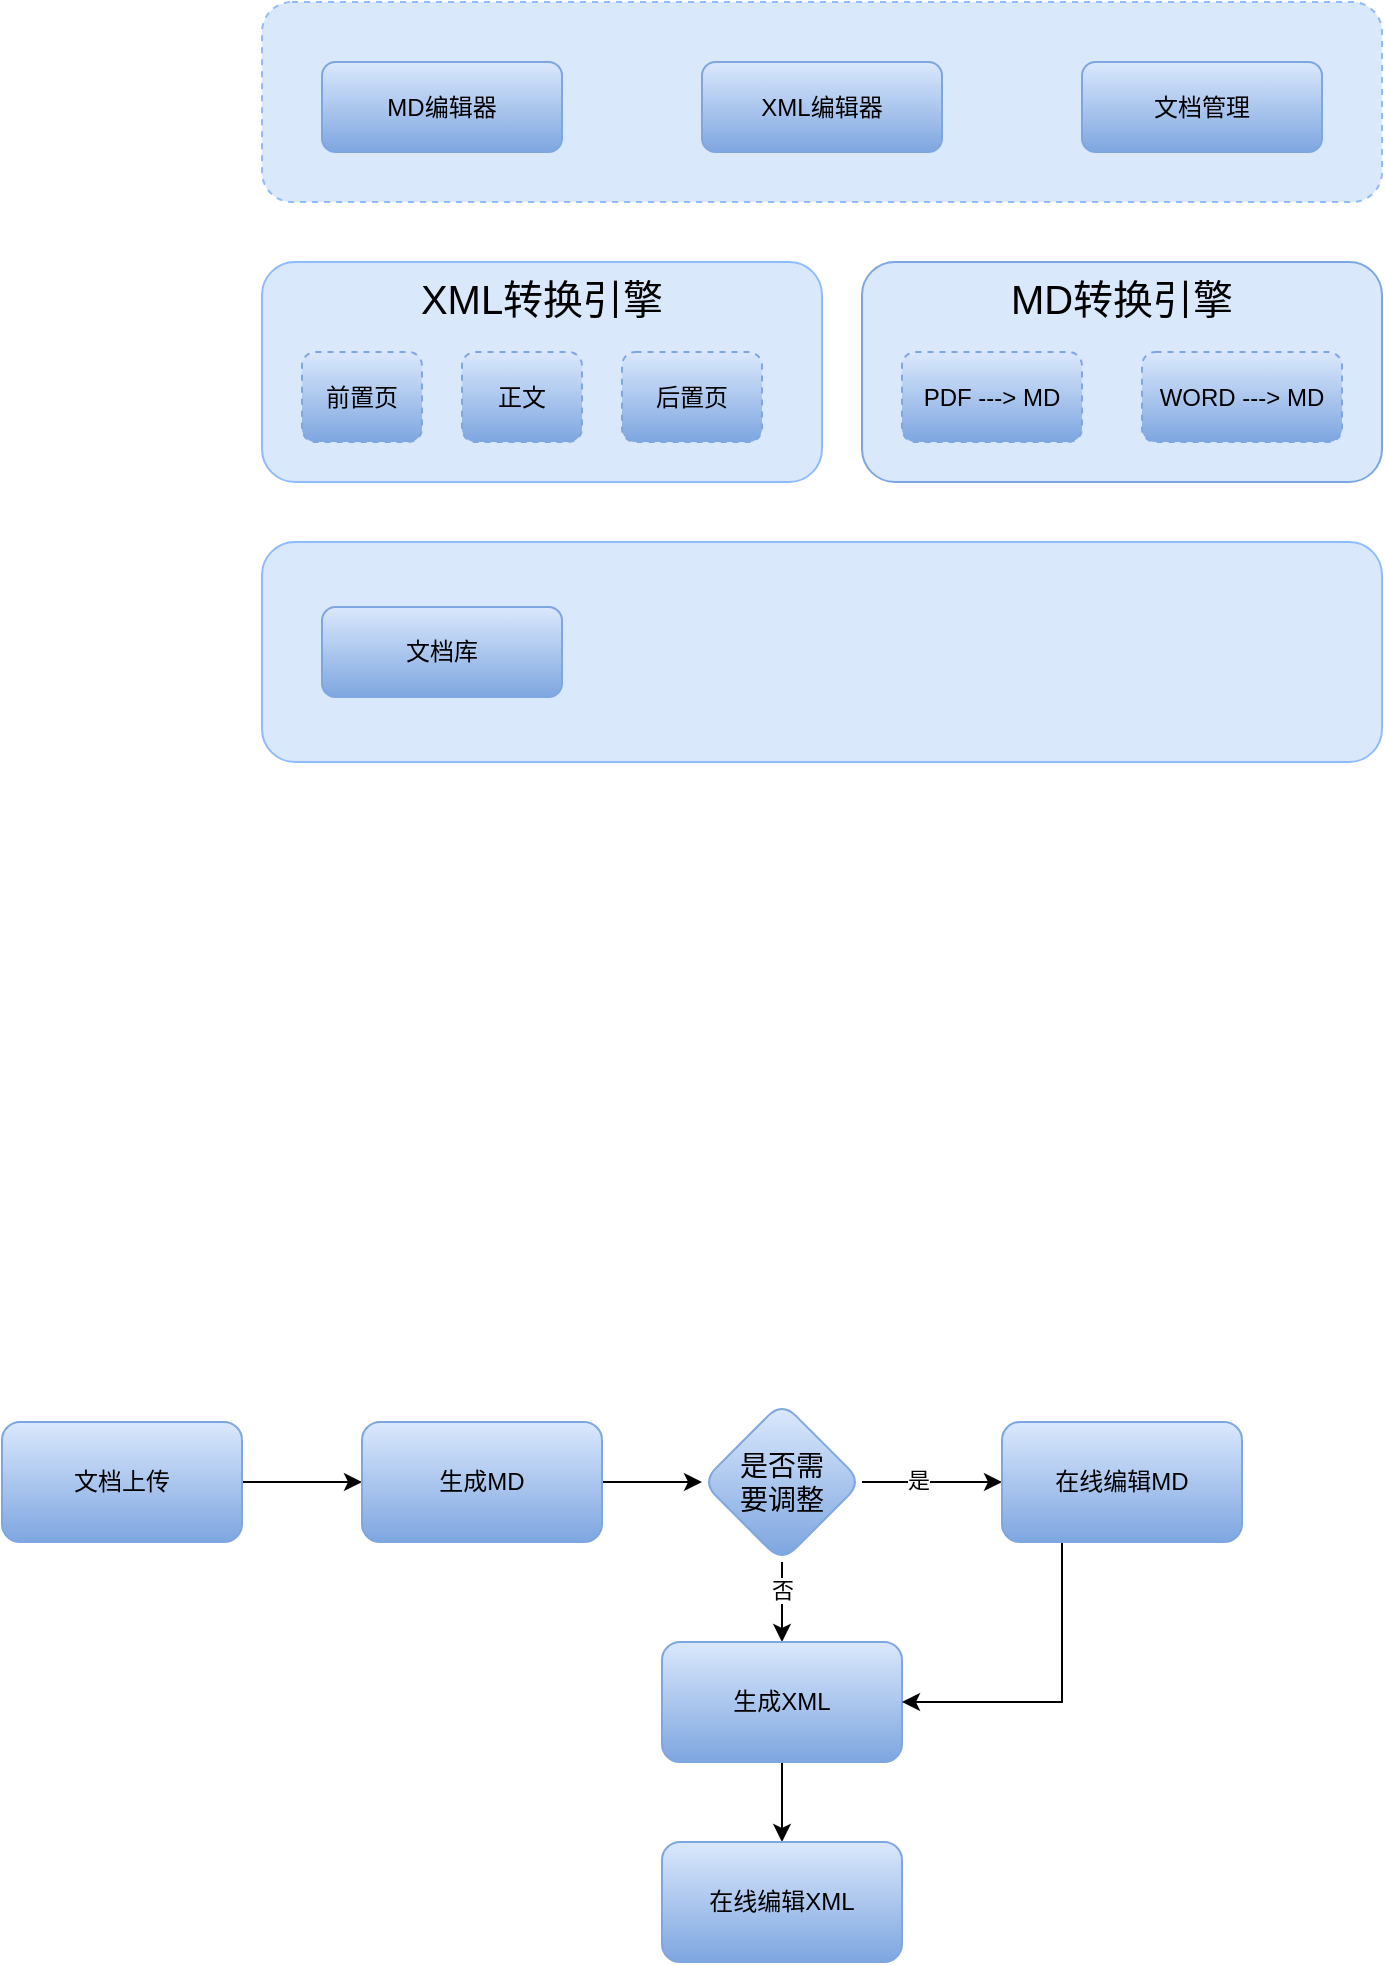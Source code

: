<mxfile version="27.0.5">
  <diagram name="第 1 页" id="yGKkY3IXAtz0xJvJZ0hB">
    <mxGraphModel dx="2239" dy="763" grid="1" gridSize="10" guides="1" tooltips="1" connect="1" arrows="1" fold="1" page="1" pageScale="1" pageWidth="827" pageHeight="1169" math="0" shadow="0">
      <root>
        <mxCell id="0" />
        <mxCell id="1" parent="0" />
        <mxCell id="R5hmWRW45EeVHVbpmFVQ-31" value="" style="rounded=1;whiteSpace=wrap;html=1;verticalAlign=top;fontSize=20;fillColor=#dae8fc;strokeColor=#8FBCFF;dashed=1;" parent="1" vertex="1">
          <mxGeometry x="120" y="150" width="560" height="100" as="geometry" />
        </mxCell>
        <mxCell id="R5hmWRW45EeVHVbpmFVQ-2" value="MD编辑器" style="rounded=1;whiteSpace=wrap;html=1;fillColor=#dae8fc;gradientColor=#7ea6e0;strokeColor=#7EA6E0;" parent="1" vertex="1">
          <mxGeometry x="150" y="180" width="120" height="45" as="geometry" />
        </mxCell>
        <mxCell id="R5hmWRW45EeVHVbpmFVQ-3" value="XML编辑器" style="rounded=1;whiteSpace=wrap;html=1;fillColor=#dae8fc;gradientColor=#7ea6e0;strokeColor=#7EA6E0;" parent="1" vertex="1">
          <mxGeometry x="340" y="180" width="120" height="45" as="geometry" />
        </mxCell>
        <mxCell id="R5hmWRW45EeVHVbpmFVQ-4" value="MD转换引擎" style="rounded=1;whiteSpace=wrap;html=1;verticalAlign=top;fontSize=20;fillColor=#dae8fc;strokeColor=#7EA6E0;" parent="1" vertex="1">
          <mxGeometry x="420" y="280" width="260" height="110" as="geometry" />
        </mxCell>
        <mxCell id="R5hmWRW45EeVHVbpmFVQ-5" value="PDF ---&amp;gt; MD" style="rounded=1;whiteSpace=wrap;html=1;fillColor=#dae8fc;strokeColor=#7EA6E0;gradientColor=#7ea6e0;dashed=1;" parent="1" vertex="1">
          <mxGeometry x="440" y="325" width="90" height="45" as="geometry" />
        </mxCell>
        <mxCell id="R5hmWRW45EeVHVbpmFVQ-6" value="WORD ---&amp;gt; MD" style="rounded=1;whiteSpace=wrap;html=1;fillColor=#dae8fc;gradientColor=#7ea6e0;strokeColor=#7EA6E0;dashed=1;" parent="1" vertex="1">
          <mxGeometry x="560" y="325" width="100" height="45" as="geometry" />
        </mxCell>
        <mxCell id="R5hmWRW45EeVHVbpmFVQ-8" value="文档管理" style="rounded=1;whiteSpace=wrap;html=1;fillColor=#dae8fc;gradientColor=#7ea6e0;strokeColor=#7EA6E0;" parent="1" vertex="1">
          <mxGeometry x="530" y="180" width="120" height="45" as="geometry" />
        </mxCell>
        <mxCell id="R5hmWRW45EeVHVbpmFVQ-9" value="XML转换引擎" style="rounded=1;whiteSpace=wrap;html=1;verticalAlign=top;fontSize=20;fillColor=#dae8fc;strokeColor=#8FBCFF;" parent="1" vertex="1">
          <mxGeometry x="120" y="280" width="280" height="110" as="geometry" />
        </mxCell>
        <mxCell id="R5hmWRW45EeVHVbpmFVQ-10" value="前置页" style="rounded=1;whiteSpace=wrap;html=1;fillColor=#dae8fc;strokeColor=#7EA6E0;gradientColor=#7ea6e0;dashed=1;" parent="1" vertex="1">
          <mxGeometry x="140" y="325" width="60" height="45" as="geometry" />
        </mxCell>
        <mxCell id="R5hmWRW45EeVHVbpmFVQ-11" value="正文" style="rounded=1;whiteSpace=wrap;html=1;fillColor=#dae8fc;strokeColor=#7EA6E0;gradientColor=#7ea6e0;dashed=1;" parent="1" vertex="1">
          <mxGeometry x="220" y="325" width="60" height="45" as="geometry" />
        </mxCell>
        <mxCell id="R5hmWRW45EeVHVbpmFVQ-12" value="后置页" style="rounded=1;whiteSpace=wrap;html=1;fillColor=#dae8fc;strokeColor=#7EA6E0;gradientColor=#7ea6e0;dashed=1;" parent="1" vertex="1">
          <mxGeometry x="300" y="325" width="70" height="45" as="geometry" />
        </mxCell>
        <mxCell id="R5hmWRW45EeVHVbpmFVQ-16" value="" style="edgeStyle=orthogonalEdgeStyle;rounded=0;orthogonalLoop=1;jettySize=auto;html=1;" parent="1" source="R5hmWRW45EeVHVbpmFVQ-14" target="R5hmWRW45EeVHVbpmFVQ-15" edge="1">
          <mxGeometry relative="1" as="geometry" />
        </mxCell>
        <mxCell id="R5hmWRW45EeVHVbpmFVQ-14" value="文档上传" style="rounded=1;whiteSpace=wrap;html=1;fillColor=#dae8fc;gradientColor=#7ea6e0;strokeColor=#7EA6E0;" parent="1" vertex="1">
          <mxGeometry x="-10" y="860" width="120" height="60" as="geometry" />
        </mxCell>
        <mxCell id="R5hmWRW45EeVHVbpmFVQ-21" value="" style="edgeStyle=orthogonalEdgeStyle;rounded=0;orthogonalLoop=1;jettySize=auto;html=1;" parent="1" source="R5hmWRW45EeVHVbpmFVQ-15" target="R5hmWRW45EeVHVbpmFVQ-20" edge="1">
          <mxGeometry relative="1" as="geometry" />
        </mxCell>
        <mxCell id="R5hmWRW45EeVHVbpmFVQ-15" value="生成MD" style="rounded=1;whiteSpace=wrap;html=1;fillColor=#dae8fc;gradientColor=#7ea6e0;strokeColor=#7EA6E0;" parent="1" vertex="1">
          <mxGeometry x="170" y="860" width="120" height="60" as="geometry" />
        </mxCell>
        <mxCell id="R5hmWRW45EeVHVbpmFVQ-23" value="" style="edgeStyle=orthogonalEdgeStyle;rounded=0;orthogonalLoop=1;jettySize=auto;html=1;" parent="1" source="R5hmWRW45EeVHVbpmFVQ-20" target="R5hmWRW45EeVHVbpmFVQ-22" edge="1">
          <mxGeometry relative="1" as="geometry" />
        </mxCell>
        <mxCell id="R5hmWRW45EeVHVbpmFVQ-24" value="否" style="edgeLabel;html=1;align=center;verticalAlign=middle;resizable=0;points=[];" parent="R5hmWRW45EeVHVbpmFVQ-23" vertex="1" connectable="0">
          <mxGeometry x="-0.311" y="-4" relative="1" as="geometry">
            <mxPoint x="4" as="offset" />
          </mxGeometry>
        </mxCell>
        <mxCell id="R5hmWRW45EeVHVbpmFVQ-26" value="" style="edgeStyle=orthogonalEdgeStyle;rounded=0;orthogonalLoop=1;jettySize=auto;html=1;" parent="1" source="R5hmWRW45EeVHVbpmFVQ-20" target="R5hmWRW45EeVHVbpmFVQ-25" edge="1">
          <mxGeometry relative="1" as="geometry" />
        </mxCell>
        <mxCell id="R5hmWRW45EeVHVbpmFVQ-30" value="是" style="edgeLabel;html=1;align=center;verticalAlign=middle;resizable=0;points=[];" parent="R5hmWRW45EeVHVbpmFVQ-26" vertex="1" connectable="0">
          <mxGeometry x="-0.2" y="1" relative="1" as="geometry">
            <mxPoint as="offset" />
          </mxGeometry>
        </mxCell>
        <mxCell id="R5hmWRW45EeVHVbpmFVQ-20" value="&lt;font style=&quot;font-size: 14px;&quot;&gt;是否需&lt;/font&gt;&lt;div&gt;&lt;font style=&quot;font-size: 14px;&quot;&gt;要调整&lt;/font&gt;&lt;/div&gt;" style="rhombus;whiteSpace=wrap;html=1;fillColor=#dae8fc;strokeColor=#7EA6E0;rounded=1;gradientColor=#7ea6e0;" parent="1" vertex="1">
          <mxGeometry x="340" y="850" width="80" height="80" as="geometry" />
        </mxCell>
        <mxCell id="R5hmWRW45EeVHVbpmFVQ-29" value="" style="edgeStyle=orthogonalEdgeStyle;rounded=0;orthogonalLoop=1;jettySize=auto;html=1;" parent="1" source="R5hmWRW45EeVHVbpmFVQ-22" target="R5hmWRW45EeVHVbpmFVQ-28" edge="1">
          <mxGeometry relative="1" as="geometry" />
        </mxCell>
        <mxCell id="R5hmWRW45EeVHVbpmFVQ-22" value="生成XML" style="whiteSpace=wrap;html=1;fillColor=#dae8fc;strokeColor=#7EA6E0;rounded=1;gradientColor=#7ea6e0;" parent="1" vertex="1">
          <mxGeometry x="320" y="970" width="120" height="60" as="geometry" />
        </mxCell>
        <mxCell id="R5hmWRW45EeVHVbpmFVQ-27" style="edgeStyle=orthogonalEdgeStyle;rounded=0;orthogonalLoop=1;jettySize=auto;html=1;entryX=1;entryY=0.5;entryDx=0;entryDy=0;" parent="1" source="R5hmWRW45EeVHVbpmFVQ-25" target="R5hmWRW45EeVHVbpmFVQ-22" edge="1">
          <mxGeometry relative="1" as="geometry">
            <Array as="points">
              <mxPoint x="520" y="1000" />
            </Array>
          </mxGeometry>
        </mxCell>
        <mxCell id="R5hmWRW45EeVHVbpmFVQ-25" value="在线编辑MD" style="whiteSpace=wrap;html=1;fillColor=#dae8fc;strokeColor=#7EA6E0;rounded=1;gradientColor=#7ea6e0;" parent="1" vertex="1">
          <mxGeometry x="490" y="860" width="120" height="60" as="geometry" />
        </mxCell>
        <mxCell id="R5hmWRW45EeVHVbpmFVQ-28" value="在线编辑XML" style="whiteSpace=wrap;html=1;fillColor=#dae8fc;strokeColor=#7EA6E0;rounded=1;gradientColor=#7ea6e0;" parent="1" vertex="1">
          <mxGeometry x="320" y="1070" width="120" height="60" as="geometry" />
        </mxCell>
        <mxCell id="WJREl7AgF6O7S-IlNiL0-2" value="" style="rounded=1;whiteSpace=wrap;html=1;verticalAlign=top;fontSize=20;fillColor=#dae8fc;strokeColor=#8FBCFF;" vertex="1" parent="1">
          <mxGeometry x="120" y="420" width="560" height="110" as="geometry" />
        </mxCell>
        <mxCell id="WJREl7AgF6O7S-IlNiL0-3" value="文档库" style="rounded=1;whiteSpace=wrap;html=1;fillColor=#dae8fc;gradientColor=#7ea6e0;strokeColor=#7EA6E0;" vertex="1" parent="1">
          <mxGeometry x="150" y="452.5" width="120" height="45" as="geometry" />
        </mxCell>
      </root>
    </mxGraphModel>
  </diagram>
</mxfile>
